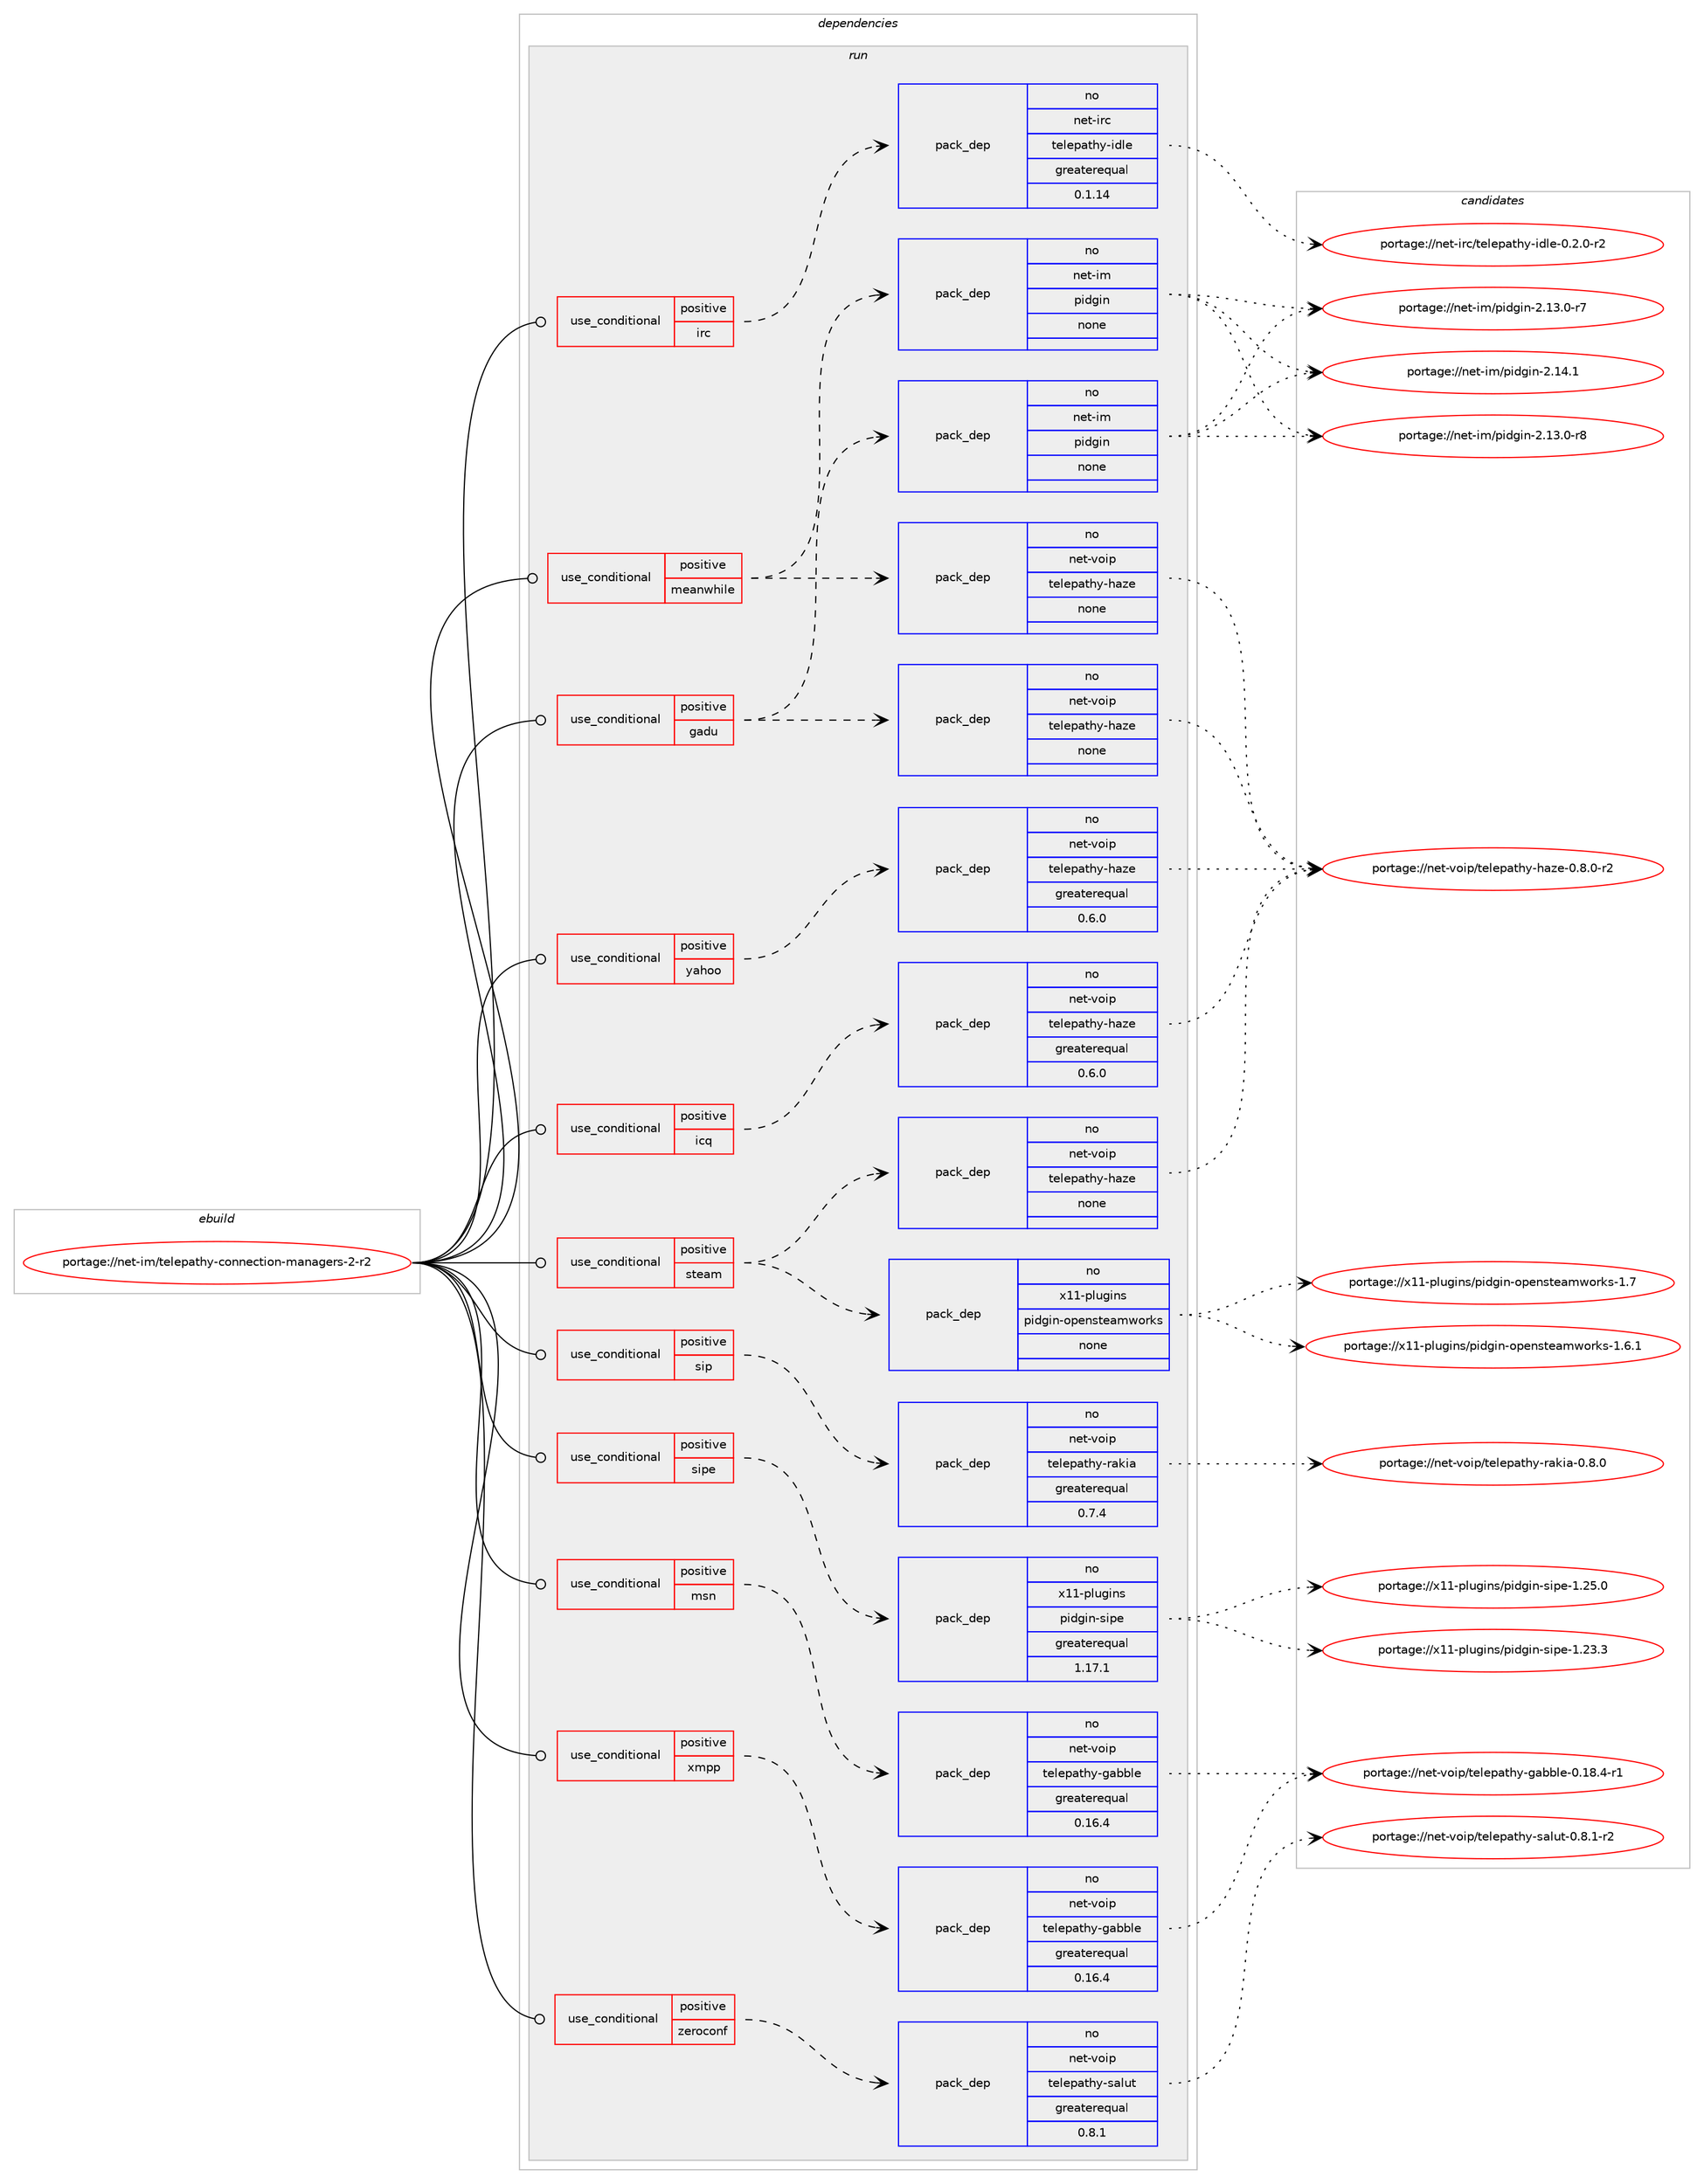 digraph prolog {

# *************
# Graph options
# *************

newrank=true;
concentrate=true;
compound=true;
graph [rankdir=LR,fontname=Helvetica,fontsize=10,ranksep=1.5];#, ranksep=2.5, nodesep=0.2];
edge  [arrowhead=vee];
node  [fontname=Helvetica,fontsize=10];

# **********
# The ebuild
# **********

subgraph cluster_leftcol {
color=gray;
rank=same;
label=<<i>ebuild</i>>;
id [label="portage://net-im/telepathy-connection-managers-2-r2", color=red, width=4, href="../net-im/telepathy-connection-managers-2-r2.svg"];
}

# ****************
# The dependencies
# ****************

subgraph cluster_midcol {
color=gray;
label=<<i>dependencies</i>>;
subgraph cluster_compile {
fillcolor="#eeeeee";
style=filled;
label=<<i>compile</i>>;
}
subgraph cluster_compileandrun {
fillcolor="#eeeeee";
style=filled;
label=<<i>compile and run</i>>;
}
subgraph cluster_run {
fillcolor="#eeeeee";
style=filled;
label=<<i>run</i>>;
subgraph cond930 {
dependency5220 [label=<<TABLE BORDER="0" CELLBORDER="1" CELLSPACING="0" CELLPADDING="4"><TR><TD ROWSPAN="3" CELLPADDING="10">use_conditional</TD></TR><TR><TD>positive</TD></TR><TR><TD>gadu</TD></TR></TABLE>>, shape=none, color=red];
subgraph pack4220 {
dependency5221 [label=<<TABLE BORDER="0" CELLBORDER="1" CELLSPACING="0" CELLPADDING="4" WIDTH="220"><TR><TD ROWSPAN="6" CELLPADDING="30">pack_dep</TD></TR><TR><TD WIDTH="110">no</TD></TR><TR><TD>net-im</TD></TR><TR><TD>pidgin</TD></TR><TR><TD>none</TD></TR><TR><TD></TD></TR></TABLE>>, shape=none, color=blue];
}
dependency5220:e -> dependency5221:w [weight=20,style="dashed",arrowhead="vee"];
subgraph pack4221 {
dependency5222 [label=<<TABLE BORDER="0" CELLBORDER="1" CELLSPACING="0" CELLPADDING="4" WIDTH="220"><TR><TD ROWSPAN="6" CELLPADDING="30">pack_dep</TD></TR><TR><TD WIDTH="110">no</TD></TR><TR><TD>net-voip</TD></TR><TR><TD>telepathy-haze</TD></TR><TR><TD>none</TD></TR><TR><TD></TD></TR></TABLE>>, shape=none, color=blue];
}
dependency5220:e -> dependency5222:w [weight=20,style="dashed",arrowhead="vee"];
}
id:e -> dependency5220:w [weight=20,style="solid",arrowhead="odot"];
subgraph cond931 {
dependency5223 [label=<<TABLE BORDER="0" CELLBORDER="1" CELLSPACING="0" CELLPADDING="4"><TR><TD ROWSPAN="3" CELLPADDING="10">use_conditional</TD></TR><TR><TD>positive</TD></TR><TR><TD>icq</TD></TR></TABLE>>, shape=none, color=red];
subgraph pack4222 {
dependency5224 [label=<<TABLE BORDER="0" CELLBORDER="1" CELLSPACING="0" CELLPADDING="4" WIDTH="220"><TR><TD ROWSPAN="6" CELLPADDING="30">pack_dep</TD></TR><TR><TD WIDTH="110">no</TD></TR><TR><TD>net-voip</TD></TR><TR><TD>telepathy-haze</TD></TR><TR><TD>greaterequal</TD></TR><TR><TD>0.6.0</TD></TR></TABLE>>, shape=none, color=blue];
}
dependency5223:e -> dependency5224:w [weight=20,style="dashed",arrowhead="vee"];
}
id:e -> dependency5223:w [weight=20,style="solid",arrowhead="odot"];
subgraph cond932 {
dependency5225 [label=<<TABLE BORDER="0" CELLBORDER="1" CELLSPACING="0" CELLPADDING="4"><TR><TD ROWSPAN="3" CELLPADDING="10">use_conditional</TD></TR><TR><TD>positive</TD></TR><TR><TD>irc</TD></TR></TABLE>>, shape=none, color=red];
subgraph pack4223 {
dependency5226 [label=<<TABLE BORDER="0" CELLBORDER="1" CELLSPACING="0" CELLPADDING="4" WIDTH="220"><TR><TD ROWSPAN="6" CELLPADDING="30">pack_dep</TD></TR><TR><TD WIDTH="110">no</TD></TR><TR><TD>net-irc</TD></TR><TR><TD>telepathy-idle</TD></TR><TR><TD>greaterequal</TD></TR><TR><TD>0.1.14</TD></TR></TABLE>>, shape=none, color=blue];
}
dependency5225:e -> dependency5226:w [weight=20,style="dashed",arrowhead="vee"];
}
id:e -> dependency5225:w [weight=20,style="solid",arrowhead="odot"];
subgraph cond933 {
dependency5227 [label=<<TABLE BORDER="0" CELLBORDER="1" CELLSPACING="0" CELLPADDING="4"><TR><TD ROWSPAN="3" CELLPADDING="10">use_conditional</TD></TR><TR><TD>positive</TD></TR><TR><TD>meanwhile</TD></TR></TABLE>>, shape=none, color=red];
subgraph pack4224 {
dependency5228 [label=<<TABLE BORDER="0" CELLBORDER="1" CELLSPACING="0" CELLPADDING="4" WIDTH="220"><TR><TD ROWSPAN="6" CELLPADDING="30">pack_dep</TD></TR><TR><TD WIDTH="110">no</TD></TR><TR><TD>net-im</TD></TR><TR><TD>pidgin</TD></TR><TR><TD>none</TD></TR><TR><TD></TD></TR></TABLE>>, shape=none, color=blue];
}
dependency5227:e -> dependency5228:w [weight=20,style="dashed",arrowhead="vee"];
subgraph pack4225 {
dependency5229 [label=<<TABLE BORDER="0" CELLBORDER="1" CELLSPACING="0" CELLPADDING="4" WIDTH="220"><TR><TD ROWSPAN="6" CELLPADDING="30">pack_dep</TD></TR><TR><TD WIDTH="110">no</TD></TR><TR><TD>net-voip</TD></TR><TR><TD>telepathy-haze</TD></TR><TR><TD>none</TD></TR><TR><TD></TD></TR></TABLE>>, shape=none, color=blue];
}
dependency5227:e -> dependency5229:w [weight=20,style="dashed",arrowhead="vee"];
}
id:e -> dependency5227:w [weight=20,style="solid",arrowhead="odot"];
subgraph cond934 {
dependency5230 [label=<<TABLE BORDER="0" CELLBORDER="1" CELLSPACING="0" CELLPADDING="4"><TR><TD ROWSPAN="3" CELLPADDING="10">use_conditional</TD></TR><TR><TD>positive</TD></TR><TR><TD>msn</TD></TR></TABLE>>, shape=none, color=red];
subgraph pack4226 {
dependency5231 [label=<<TABLE BORDER="0" CELLBORDER="1" CELLSPACING="0" CELLPADDING="4" WIDTH="220"><TR><TD ROWSPAN="6" CELLPADDING="30">pack_dep</TD></TR><TR><TD WIDTH="110">no</TD></TR><TR><TD>net-voip</TD></TR><TR><TD>telepathy-gabble</TD></TR><TR><TD>greaterequal</TD></TR><TR><TD>0.16.4</TD></TR></TABLE>>, shape=none, color=blue];
}
dependency5230:e -> dependency5231:w [weight=20,style="dashed",arrowhead="vee"];
}
id:e -> dependency5230:w [weight=20,style="solid",arrowhead="odot"];
subgraph cond935 {
dependency5232 [label=<<TABLE BORDER="0" CELLBORDER="1" CELLSPACING="0" CELLPADDING="4"><TR><TD ROWSPAN="3" CELLPADDING="10">use_conditional</TD></TR><TR><TD>positive</TD></TR><TR><TD>sip</TD></TR></TABLE>>, shape=none, color=red];
subgraph pack4227 {
dependency5233 [label=<<TABLE BORDER="0" CELLBORDER="1" CELLSPACING="0" CELLPADDING="4" WIDTH="220"><TR><TD ROWSPAN="6" CELLPADDING="30">pack_dep</TD></TR><TR><TD WIDTH="110">no</TD></TR><TR><TD>net-voip</TD></TR><TR><TD>telepathy-rakia</TD></TR><TR><TD>greaterequal</TD></TR><TR><TD>0.7.4</TD></TR></TABLE>>, shape=none, color=blue];
}
dependency5232:e -> dependency5233:w [weight=20,style="dashed",arrowhead="vee"];
}
id:e -> dependency5232:w [weight=20,style="solid",arrowhead="odot"];
subgraph cond936 {
dependency5234 [label=<<TABLE BORDER="0" CELLBORDER="1" CELLSPACING="0" CELLPADDING="4"><TR><TD ROWSPAN="3" CELLPADDING="10">use_conditional</TD></TR><TR><TD>positive</TD></TR><TR><TD>sipe</TD></TR></TABLE>>, shape=none, color=red];
subgraph pack4228 {
dependency5235 [label=<<TABLE BORDER="0" CELLBORDER="1" CELLSPACING="0" CELLPADDING="4" WIDTH="220"><TR><TD ROWSPAN="6" CELLPADDING="30">pack_dep</TD></TR><TR><TD WIDTH="110">no</TD></TR><TR><TD>x11-plugins</TD></TR><TR><TD>pidgin-sipe</TD></TR><TR><TD>greaterequal</TD></TR><TR><TD>1.17.1</TD></TR></TABLE>>, shape=none, color=blue];
}
dependency5234:e -> dependency5235:w [weight=20,style="dashed",arrowhead="vee"];
}
id:e -> dependency5234:w [weight=20,style="solid",arrowhead="odot"];
subgraph cond937 {
dependency5236 [label=<<TABLE BORDER="0" CELLBORDER="1" CELLSPACING="0" CELLPADDING="4"><TR><TD ROWSPAN="3" CELLPADDING="10">use_conditional</TD></TR><TR><TD>positive</TD></TR><TR><TD>steam</TD></TR></TABLE>>, shape=none, color=red];
subgraph pack4229 {
dependency5237 [label=<<TABLE BORDER="0" CELLBORDER="1" CELLSPACING="0" CELLPADDING="4" WIDTH="220"><TR><TD ROWSPAN="6" CELLPADDING="30">pack_dep</TD></TR><TR><TD WIDTH="110">no</TD></TR><TR><TD>x11-plugins</TD></TR><TR><TD>pidgin-opensteamworks</TD></TR><TR><TD>none</TD></TR><TR><TD></TD></TR></TABLE>>, shape=none, color=blue];
}
dependency5236:e -> dependency5237:w [weight=20,style="dashed",arrowhead="vee"];
subgraph pack4230 {
dependency5238 [label=<<TABLE BORDER="0" CELLBORDER="1" CELLSPACING="0" CELLPADDING="4" WIDTH="220"><TR><TD ROWSPAN="6" CELLPADDING="30">pack_dep</TD></TR><TR><TD WIDTH="110">no</TD></TR><TR><TD>net-voip</TD></TR><TR><TD>telepathy-haze</TD></TR><TR><TD>none</TD></TR><TR><TD></TD></TR></TABLE>>, shape=none, color=blue];
}
dependency5236:e -> dependency5238:w [weight=20,style="dashed",arrowhead="vee"];
}
id:e -> dependency5236:w [weight=20,style="solid",arrowhead="odot"];
subgraph cond938 {
dependency5239 [label=<<TABLE BORDER="0" CELLBORDER="1" CELLSPACING="0" CELLPADDING="4"><TR><TD ROWSPAN="3" CELLPADDING="10">use_conditional</TD></TR><TR><TD>positive</TD></TR><TR><TD>xmpp</TD></TR></TABLE>>, shape=none, color=red];
subgraph pack4231 {
dependency5240 [label=<<TABLE BORDER="0" CELLBORDER="1" CELLSPACING="0" CELLPADDING="4" WIDTH="220"><TR><TD ROWSPAN="6" CELLPADDING="30">pack_dep</TD></TR><TR><TD WIDTH="110">no</TD></TR><TR><TD>net-voip</TD></TR><TR><TD>telepathy-gabble</TD></TR><TR><TD>greaterequal</TD></TR><TR><TD>0.16.4</TD></TR></TABLE>>, shape=none, color=blue];
}
dependency5239:e -> dependency5240:w [weight=20,style="dashed",arrowhead="vee"];
}
id:e -> dependency5239:w [weight=20,style="solid",arrowhead="odot"];
subgraph cond939 {
dependency5241 [label=<<TABLE BORDER="0" CELLBORDER="1" CELLSPACING="0" CELLPADDING="4"><TR><TD ROWSPAN="3" CELLPADDING="10">use_conditional</TD></TR><TR><TD>positive</TD></TR><TR><TD>yahoo</TD></TR></TABLE>>, shape=none, color=red];
subgraph pack4232 {
dependency5242 [label=<<TABLE BORDER="0" CELLBORDER="1" CELLSPACING="0" CELLPADDING="4" WIDTH="220"><TR><TD ROWSPAN="6" CELLPADDING="30">pack_dep</TD></TR><TR><TD WIDTH="110">no</TD></TR><TR><TD>net-voip</TD></TR><TR><TD>telepathy-haze</TD></TR><TR><TD>greaterequal</TD></TR><TR><TD>0.6.0</TD></TR></TABLE>>, shape=none, color=blue];
}
dependency5241:e -> dependency5242:w [weight=20,style="dashed",arrowhead="vee"];
}
id:e -> dependency5241:w [weight=20,style="solid",arrowhead="odot"];
subgraph cond940 {
dependency5243 [label=<<TABLE BORDER="0" CELLBORDER="1" CELLSPACING="0" CELLPADDING="4"><TR><TD ROWSPAN="3" CELLPADDING="10">use_conditional</TD></TR><TR><TD>positive</TD></TR><TR><TD>zeroconf</TD></TR></TABLE>>, shape=none, color=red];
subgraph pack4233 {
dependency5244 [label=<<TABLE BORDER="0" CELLBORDER="1" CELLSPACING="0" CELLPADDING="4" WIDTH="220"><TR><TD ROWSPAN="6" CELLPADDING="30">pack_dep</TD></TR><TR><TD WIDTH="110">no</TD></TR><TR><TD>net-voip</TD></TR><TR><TD>telepathy-salut</TD></TR><TR><TD>greaterequal</TD></TR><TR><TD>0.8.1</TD></TR></TABLE>>, shape=none, color=blue];
}
dependency5243:e -> dependency5244:w [weight=20,style="dashed",arrowhead="vee"];
}
id:e -> dependency5243:w [weight=20,style="solid",arrowhead="odot"];
}
}

# **************
# The candidates
# **************

subgraph cluster_choices {
rank=same;
color=gray;
label=<<i>candidates</i>>;

subgraph choice4220 {
color=black;
nodesep=1;
choice110101116451051094711210510010310511045504649524649 [label="portage://net-im/pidgin-2.14.1", color=red, width=4,href="../net-im/pidgin-2.14.1.svg"];
choice1101011164510510947112105100103105110455046495146484511456 [label="portage://net-im/pidgin-2.13.0-r8", color=red, width=4,href="../net-im/pidgin-2.13.0-r8.svg"];
choice1101011164510510947112105100103105110455046495146484511455 [label="portage://net-im/pidgin-2.13.0-r7", color=red, width=4,href="../net-im/pidgin-2.13.0-r7.svg"];
dependency5221:e -> choice110101116451051094711210510010310511045504649524649:w [style=dotted,weight="100"];
dependency5221:e -> choice1101011164510510947112105100103105110455046495146484511456:w [style=dotted,weight="100"];
dependency5221:e -> choice1101011164510510947112105100103105110455046495146484511455:w [style=dotted,weight="100"];
}
subgraph choice4221 {
color=black;
nodesep=1;
choice11010111645118111105112471161011081011129711610412145104971221014548465646484511450 [label="portage://net-voip/telepathy-haze-0.8.0-r2", color=red, width=4,href="../net-voip/telepathy-haze-0.8.0-r2.svg"];
dependency5222:e -> choice11010111645118111105112471161011081011129711610412145104971221014548465646484511450:w [style=dotted,weight="100"];
}
subgraph choice4222 {
color=black;
nodesep=1;
choice11010111645118111105112471161011081011129711610412145104971221014548465646484511450 [label="portage://net-voip/telepathy-haze-0.8.0-r2", color=red, width=4,href="../net-voip/telepathy-haze-0.8.0-r2.svg"];
dependency5224:e -> choice11010111645118111105112471161011081011129711610412145104971221014548465646484511450:w [style=dotted,weight="100"];
}
subgraph choice4223 {
color=black;
nodesep=1;
choice11010111645105114994711610110810111297116104121451051001081014548465046484511450 [label="portage://net-irc/telepathy-idle-0.2.0-r2", color=red, width=4,href="../net-irc/telepathy-idle-0.2.0-r2.svg"];
dependency5226:e -> choice11010111645105114994711610110810111297116104121451051001081014548465046484511450:w [style=dotted,weight="100"];
}
subgraph choice4224 {
color=black;
nodesep=1;
choice110101116451051094711210510010310511045504649524649 [label="portage://net-im/pidgin-2.14.1", color=red, width=4,href="../net-im/pidgin-2.14.1.svg"];
choice1101011164510510947112105100103105110455046495146484511456 [label="portage://net-im/pidgin-2.13.0-r8", color=red, width=4,href="../net-im/pidgin-2.13.0-r8.svg"];
choice1101011164510510947112105100103105110455046495146484511455 [label="portage://net-im/pidgin-2.13.0-r7", color=red, width=4,href="../net-im/pidgin-2.13.0-r7.svg"];
dependency5228:e -> choice110101116451051094711210510010310511045504649524649:w [style=dotted,weight="100"];
dependency5228:e -> choice1101011164510510947112105100103105110455046495146484511456:w [style=dotted,weight="100"];
dependency5228:e -> choice1101011164510510947112105100103105110455046495146484511455:w [style=dotted,weight="100"];
}
subgraph choice4225 {
color=black;
nodesep=1;
choice11010111645118111105112471161011081011129711610412145104971221014548465646484511450 [label="portage://net-voip/telepathy-haze-0.8.0-r2", color=red, width=4,href="../net-voip/telepathy-haze-0.8.0-r2.svg"];
dependency5229:e -> choice11010111645118111105112471161011081011129711610412145104971221014548465646484511450:w [style=dotted,weight="100"];
}
subgraph choice4226 {
color=black;
nodesep=1;
choice11010111645118111105112471161011081011129711610412145103979898108101454846495646524511449 [label="portage://net-voip/telepathy-gabble-0.18.4-r1", color=red, width=4,href="../net-voip/telepathy-gabble-0.18.4-r1.svg"];
dependency5231:e -> choice11010111645118111105112471161011081011129711610412145103979898108101454846495646524511449:w [style=dotted,weight="100"];
}
subgraph choice4227 {
color=black;
nodesep=1;
choice110101116451181111051124711610110810111297116104121451149710710597454846564648 [label="portage://net-voip/telepathy-rakia-0.8.0", color=red, width=4,href="../net-voip/telepathy-rakia-0.8.0.svg"];
dependency5233:e -> choice110101116451181111051124711610110810111297116104121451149710710597454846564648:w [style=dotted,weight="100"];
}
subgraph choice4228 {
color=black;
nodesep=1;
choice120494945112108117103105110115471121051001031051104511510511210145494650534648 [label="portage://x11-plugins/pidgin-sipe-1.25.0", color=red, width=4,href="../x11-plugins/pidgin-sipe-1.25.0.svg"];
choice120494945112108117103105110115471121051001031051104511510511210145494650514651 [label="portage://x11-plugins/pidgin-sipe-1.23.3", color=red, width=4,href="../x11-plugins/pidgin-sipe-1.23.3.svg"];
dependency5235:e -> choice120494945112108117103105110115471121051001031051104511510511210145494650534648:w [style=dotted,weight="100"];
dependency5235:e -> choice120494945112108117103105110115471121051001031051104511510511210145494650514651:w [style=dotted,weight="100"];
}
subgraph choice4229 {
color=black;
nodesep=1;
choice12049494511210811710310511011547112105100103105110451111121011101151161019710911911111410711545494655 [label="portage://x11-plugins/pidgin-opensteamworks-1.7", color=red, width=4,href="../x11-plugins/pidgin-opensteamworks-1.7.svg"];
choice120494945112108117103105110115471121051001031051104511111210111011511610197109119111114107115454946544649 [label="portage://x11-plugins/pidgin-opensteamworks-1.6.1", color=red, width=4,href="../x11-plugins/pidgin-opensteamworks-1.6.1.svg"];
dependency5237:e -> choice12049494511210811710310511011547112105100103105110451111121011101151161019710911911111410711545494655:w [style=dotted,weight="100"];
dependency5237:e -> choice120494945112108117103105110115471121051001031051104511111210111011511610197109119111114107115454946544649:w [style=dotted,weight="100"];
}
subgraph choice4230 {
color=black;
nodesep=1;
choice11010111645118111105112471161011081011129711610412145104971221014548465646484511450 [label="portage://net-voip/telepathy-haze-0.8.0-r2", color=red, width=4,href="../net-voip/telepathy-haze-0.8.0-r2.svg"];
dependency5238:e -> choice11010111645118111105112471161011081011129711610412145104971221014548465646484511450:w [style=dotted,weight="100"];
}
subgraph choice4231 {
color=black;
nodesep=1;
choice11010111645118111105112471161011081011129711610412145103979898108101454846495646524511449 [label="portage://net-voip/telepathy-gabble-0.18.4-r1", color=red, width=4,href="../net-voip/telepathy-gabble-0.18.4-r1.svg"];
dependency5240:e -> choice11010111645118111105112471161011081011129711610412145103979898108101454846495646524511449:w [style=dotted,weight="100"];
}
subgraph choice4232 {
color=black;
nodesep=1;
choice11010111645118111105112471161011081011129711610412145104971221014548465646484511450 [label="portage://net-voip/telepathy-haze-0.8.0-r2", color=red, width=4,href="../net-voip/telepathy-haze-0.8.0-r2.svg"];
dependency5242:e -> choice11010111645118111105112471161011081011129711610412145104971221014548465646484511450:w [style=dotted,weight="100"];
}
subgraph choice4233 {
color=black;
nodesep=1;
choice11010111645118111105112471161011081011129711610412145115971081171164548465646494511450 [label="portage://net-voip/telepathy-salut-0.8.1-r2", color=red, width=4,href="../net-voip/telepathy-salut-0.8.1-r2.svg"];
dependency5244:e -> choice11010111645118111105112471161011081011129711610412145115971081171164548465646494511450:w [style=dotted,weight="100"];
}
}

}
